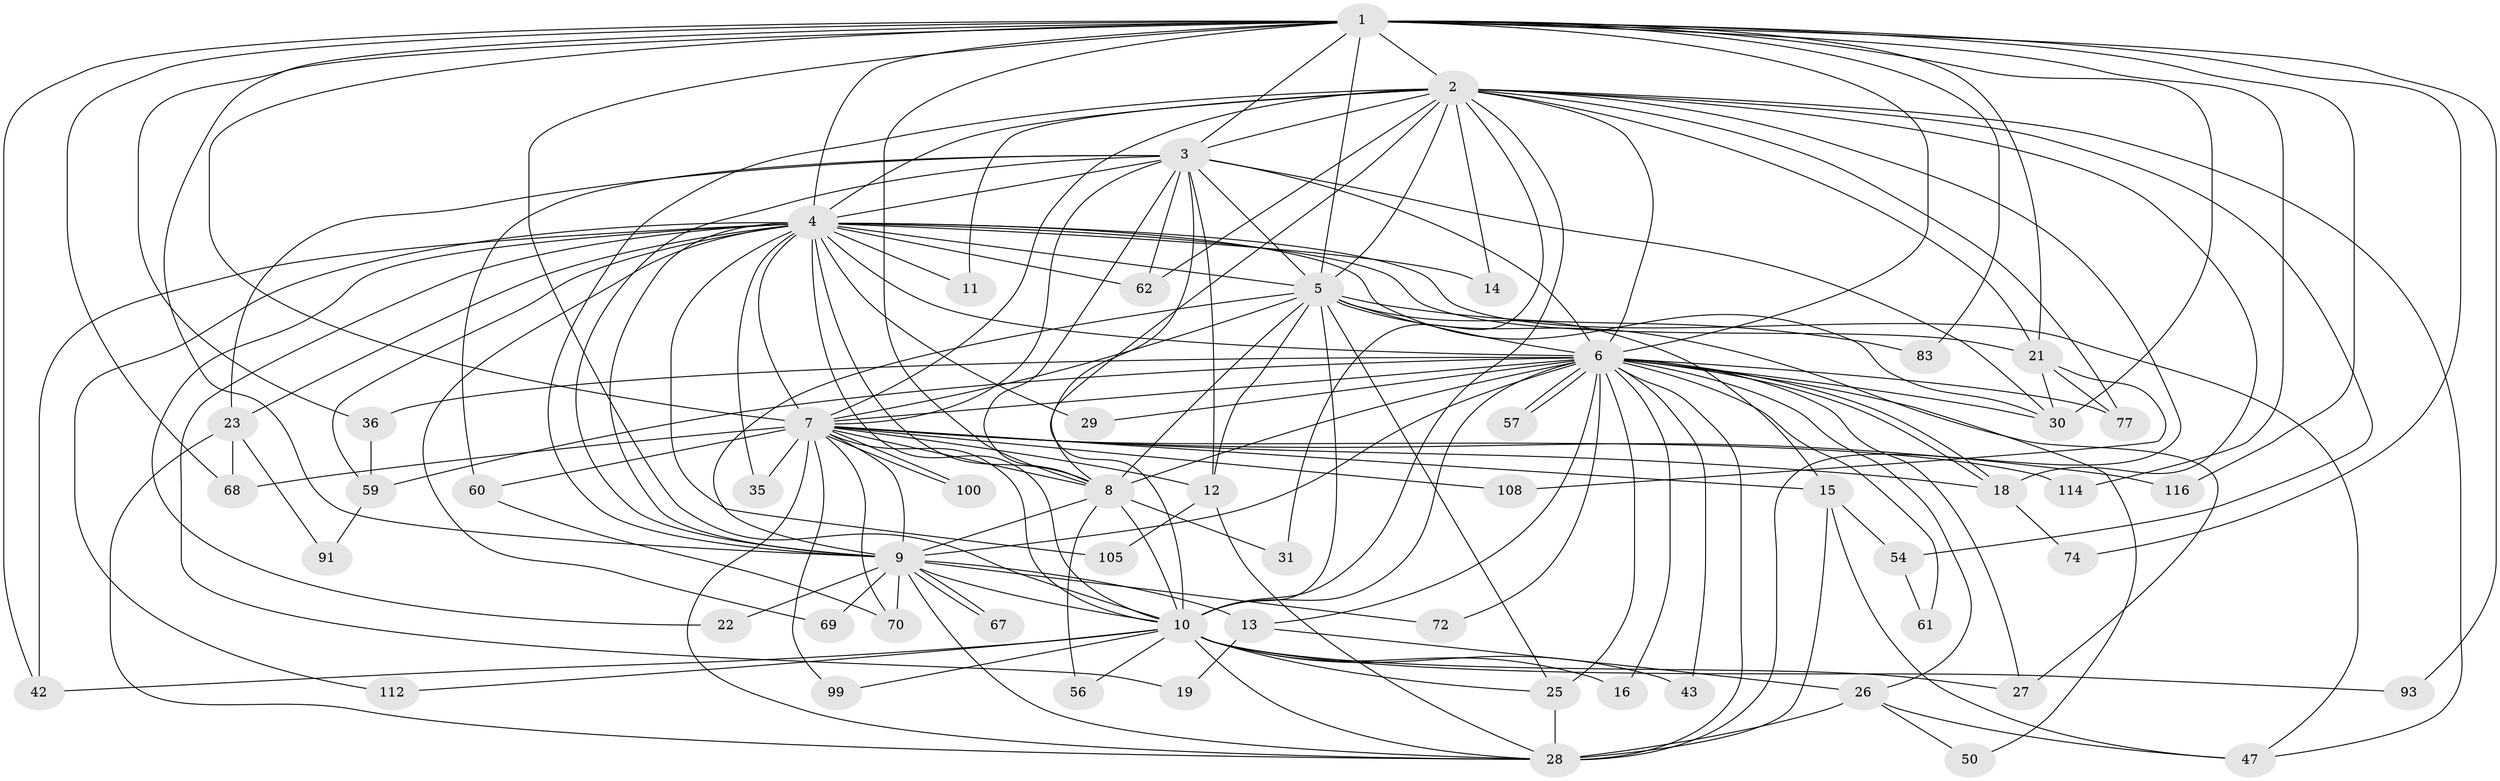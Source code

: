 // original degree distribution, {23: 0.008547008547008548, 26: 0.008547008547008548, 15: 0.008547008547008548, 29: 0.02564102564102564, 17: 0.008547008547008548, 14: 0.008547008547008548, 18: 0.008547008547008548, 22: 0.008547008547008548, 2: 0.5555555555555556, 5: 0.05982905982905983, 4: 0.10256410256410256, 6: 0.008547008547008548, 3: 0.17094017094017094, 10: 0.008547008547008548, 7: 0.008547008547008548}
// Generated by graph-tools (version 1.1) at 2025/13/03/09/25 04:13:57]
// undirected, 58 vertices, 166 edges
graph export_dot {
graph [start="1"]
  node [color=gray90,style=filled];
  1 [super="+79"];
  2 [super="+102+113+97+32+46+75+78+73+71"];
  3;
  4 [super="+41"];
  5 [super="+53+94+39+44"];
  6 [super="+87+24+51+58+20+17+34"];
  7;
  8;
  9 [super="+55"];
  10 [super="+38"];
  11;
  12;
  13;
  14;
  15 [super="+111"];
  16;
  18 [super="+103"];
  19;
  21 [super="+48"];
  22;
  23;
  25;
  26 [super="+49"];
  27;
  28 [super="+90+96+40+64"];
  29;
  30 [super="+33"];
  31;
  35;
  36;
  42 [super="+45"];
  43;
  47 [super="+106"];
  50;
  54;
  56;
  57;
  59;
  60;
  61;
  62 [super="+82"];
  67;
  68 [super="+80"];
  69;
  70 [super="+86"];
  72;
  74;
  77;
  83;
  91;
  93;
  99;
  100;
  105;
  108;
  112;
  114;
  116;
  1 -- 2;
  1 -- 3;
  1 -- 4;
  1 -- 5 [weight=3];
  1 -- 6 [weight=3];
  1 -- 7;
  1 -- 8;
  1 -- 9;
  1 -- 10;
  1 -- 21;
  1 -- 36;
  1 -- 42;
  1 -- 68;
  1 -- 74;
  1 -- 83;
  1 -- 93;
  1 -- 114;
  1 -- 116;
  1 -- 30;
  2 -- 3;
  2 -- 4 [weight=2];
  2 -- 5 [weight=3];
  2 -- 6 [weight=4];
  2 -- 7 [weight=3];
  2 -- 8 [weight=2];
  2 -- 9;
  2 -- 10 [weight=2];
  2 -- 11;
  2 -- 14;
  2 -- 31;
  2 -- 47;
  2 -- 54;
  2 -- 18;
  2 -- 28 [weight=2];
  2 -- 77;
  2 -- 62;
  2 -- 21;
  3 -- 4;
  3 -- 5;
  3 -- 6 [weight=2];
  3 -- 7;
  3 -- 8;
  3 -- 9;
  3 -- 10;
  3 -- 12;
  3 -- 23;
  3 -- 60;
  3 -- 62;
  3 -- 30;
  4 -- 5;
  4 -- 6 [weight=3];
  4 -- 7;
  4 -- 8 [weight=3];
  4 -- 9;
  4 -- 10;
  4 -- 11;
  4 -- 14;
  4 -- 19;
  4 -- 21;
  4 -- 22;
  4 -- 23;
  4 -- 29;
  4 -- 30;
  4 -- 35;
  4 -- 47;
  4 -- 59;
  4 -- 62;
  4 -- 69;
  4 -- 105;
  4 -- 112;
  4 -- 42;
  5 -- 6 [weight=2];
  5 -- 7;
  5 -- 8;
  5 -- 9 [weight=2];
  5 -- 10;
  5 -- 15;
  5 -- 25;
  5 -- 83;
  5 -- 27;
  5 -- 12;
  6 -- 7 [weight=4];
  6 -- 8;
  6 -- 9;
  6 -- 10 [weight=3];
  6 -- 13;
  6 -- 16 [weight=2];
  6 -- 18;
  6 -- 18;
  6 -- 43;
  6 -- 50;
  6 -- 57;
  6 -- 57;
  6 -- 72;
  6 -- 25 [weight=2];
  6 -- 27;
  6 -- 59;
  6 -- 30 [weight=2];
  6 -- 77 [weight=2];
  6 -- 36 [weight=2];
  6 -- 61;
  6 -- 26;
  6 -- 29;
  6 -- 28;
  7 -- 8;
  7 -- 9;
  7 -- 10;
  7 -- 12;
  7 -- 15 [weight=2];
  7 -- 28;
  7 -- 35;
  7 -- 60;
  7 -- 99;
  7 -- 100;
  7 -- 100;
  7 -- 108;
  7 -- 114;
  7 -- 116;
  7 -- 70;
  7 -- 18;
  7 -- 68;
  8 -- 9;
  8 -- 10;
  8 -- 31;
  8 -- 56;
  9 -- 10 [weight=2];
  9 -- 13;
  9 -- 22;
  9 -- 67;
  9 -- 67;
  9 -- 69;
  9 -- 72;
  9 -- 70;
  9 -- 28;
  10 -- 16;
  10 -- 25;
  10 -- 27;
  10 -- 43;
  10 -- 56;
  10 -- 93;
  10 -- 99;
  10 -- 112;
  10 -- 28;
  10 -- 42;
  12 -- 105;
  12 -- 28;
  13 -- 19;
  13 -- 26;
  15 -- 54;
  15 -- 47;
  15 -- 28;
  18 -- 74;
  21 -- 108;
  21 -- 77;
  21 -- 30;
  23 -- 68;
  23 -- 91;
  23 -- 28;
  25 -- 28;
  26 -- 50;
  26 -- 47;
  26 -- 28;
  36 -- 59;
  54 -- 61;
  59 -- 91;
  60 -- 70;
}
